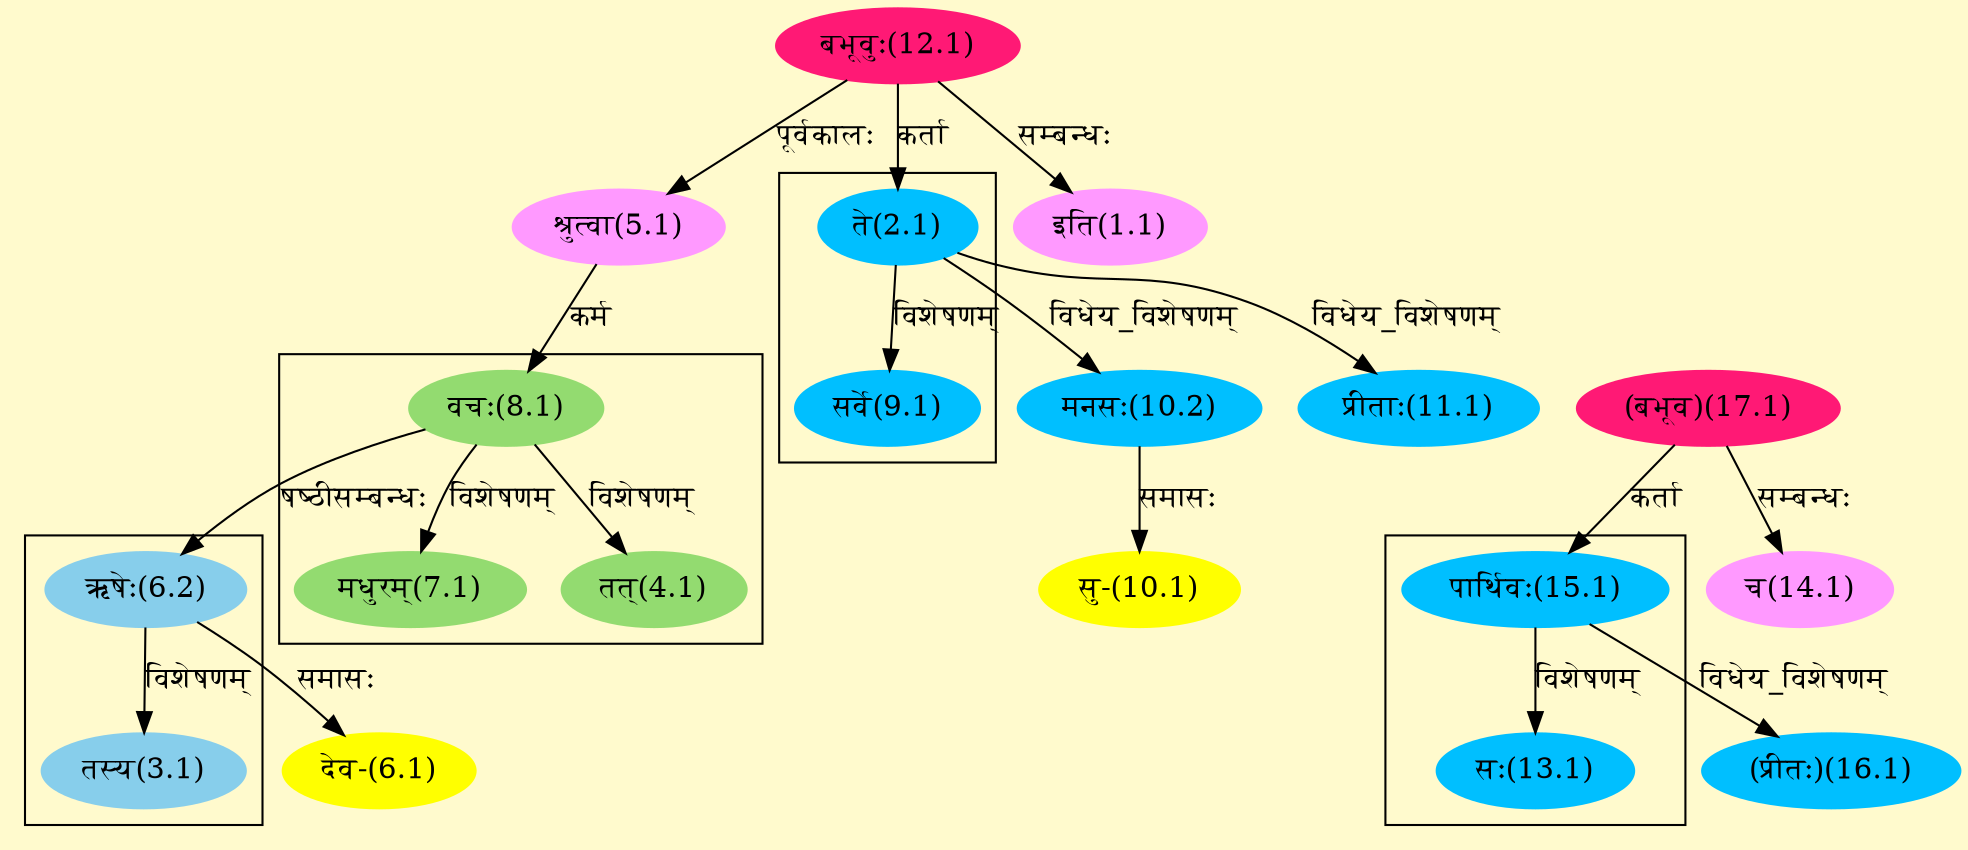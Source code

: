 digraph G{
rankdir=BT;
 compound=true;
 bgcolor="lemonchiffon1";

subgraph cluster_1{
Node3_1 [style=filled, color="#87CEEB" label = "तस्य(3.1)"]
Node6_2 [style=filled, color="#87CEEB" label = "ऋषेः(6.2)"]

}

subgraph cluster_2{
Node4_1 [style=filled, color="#93DB70" label = "तत्(4.1)"]
Node8_1 [style=filled, color="#93DB70" label = "वचः(8.1)"]
Node7_1 [style=filled, color="#93DB70" label = "मधुरम्(7.1)"]

}

subgraph cluster_3{
Node9_1 [style=filled, color="#00BFFF" label = "सर्वे(9.1)"]
Node2_1 [style=filled, color="#00BFFF" label = "ते(2.1)"]

}

subgraph cluster_4{
Node13_1 [style=filled, color="#00BFFF" label = "सः(13.1)"]
Node15_1 [style=filled, color="#00BFFF" label = "पार्थिवः(15.1)"]

}
Node1_1 [style=filled, color="#FF99FF" label = "इति(1.1)"]
Node12_1 [style=filled, color="#FF1975" label = "बभूवुः(12.1)"]
Node2_1 [style=filled, color="#00BFFF" label = "ते(2.1)"]
Node5_1 [style=filled, color="#FF99FF" label = "श्रुत्वा(5.1)"]
Node6_1 [style=filled, color="#FFFF00" label = "देव-(6.1)"]
Node6_2 [style=filled, color="#87CEEB" label = "ऋषेः(6.2)"]
Node8_1 [style=filled, color="#93DB70" label = "वचः(8.1)"]
Node10_1 [style=filled, color="#FFFF00" label = "सु-(10.1)"]
Node10_2 [style=filled, color="#00BFFF" label = "मनसः(10.2)"]
Node11_1 [style=filled, color="#00BFFF" label = "प्रीताः(11.1)"]
Node [style=filled, color="" label = "()"]
Node14_1 [style=filled, color="#FF99FF" label = "च(14.1)"]
Node17_1 [style=filled, color="#FF1975" label = "(बभूव)(17.1)"]
Node15_1 [style=filled, color="#00BFFF" label = "पार्थिवः(15.1)"]
Node16_1 [style=filled, color="#00BFFF" label = "(प्रीतः)(16.1)"]
/* Start of Relations section */

Node1_1 -> Node12_1 [  label="सम्बन्धः"  dir="back" ]
Node2_1 -> Node12_1 [  label="कर्ता"  dir="back" ]
Node3_1 -> Node6_2 [  label="विशेषणम्"  dir="back" ]
Node4_1 -> Node8_1 [  label="विशेषणम्"  dir="back" ]
Node5_1 -> Node12_1 [  label="पूर्वकालः"  dir="back" ]
Node6_1 -> Node6_2 [  label="समासः"  dir="back" ]
Node6_2 -> Node8_1 [  label="षष्ठीसम्बन्धः"  dir="back" ]
Node7_1 -> Node8_1 [  label="विशेषणम्"  dir="back" ]
Node8_1 -> Node5_1 [  label="कर्म"  dir="back" ]
Node9_1 -> Node2_1 [  label="विशेषणम्"  dir="back" ]
Node10_1 -> Node10_2 [  label="समासः"  dir="back" ]
Node10_2 -> Node2_1 [  label="विधेय_विशेषणम्"  dir="back" ]
Node11_1 -> Node2_1 [  label="विधेय_विशेषणम्"  dir="back" ]
Node13_1 -> Node15_1 [  label="विशेषणम्"  dir="back" ]
Node14_1 -> Node17_1 [  label="सम्बन्धः"  dir="back" ]
Node15_1 -> Node17_1 [  label="कर्ता"  dir="back" ]
Node16_1 -> Node15_1 [  label="विधेय_विशेषणम्"  dir="back" ]
}
